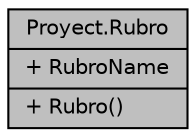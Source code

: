 digraph "Proyect.Rubro"
{
 // INTERACTIVE_SVG=YES
 // LATEX_PDF_SIZE
  edge [fontname="Helvetica",fontsize="10",labelfontname="Helvetica",labelfontsize="10"];
  node [fontname="Helvetica",fontsize="10",shape=record];
  Node1 [label="{Proyect.Rubro\n|+ RubroName\l|+ Rubro()\l}",height=0.2,width=0.4,color="black", fillcolor="grey75", style="filled", fontcolor="black",tooltip="Clase que representa el rubro de una compania o emprendedor."];
}
